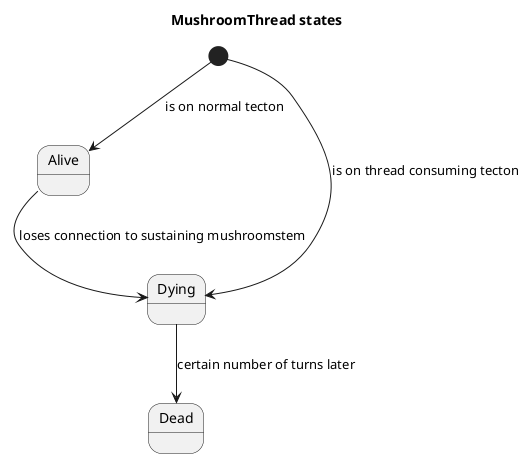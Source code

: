 @startuml
title MushroomThread states

[*] --> Alive : is on normal tecton
[*] --> Dying : is on thread consuming tecton

Alive --> Dying : loses connection to sustaining mushroomstem
Dying --> Dead :  certain number of turns later

@enduml
